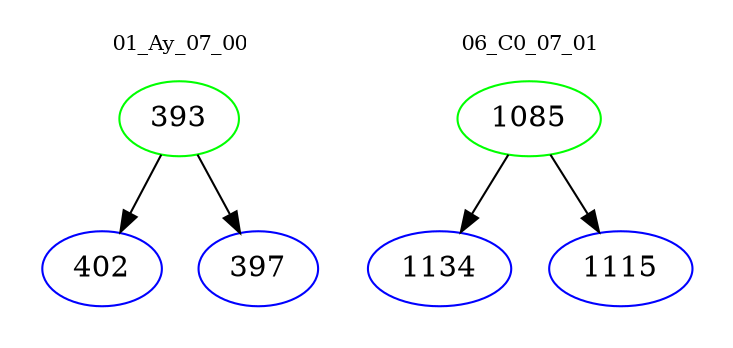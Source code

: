 digraph{
subgraph cluster_0 {
color = white
label = "01_Ay_07_00";
fontsize=10;
T0_393 [label="393", color="green"]
T0_393 -> T0_402 [color="black"]
T0_402 [label="402", color="blue"]
T0_393 -> T0_397 [color="black"]
T0_397 [label="397", color="blue"]
}
subgraph cluster_1 {
color = white
label = "06_C0_07_01";
fontsize=10;
T1_1085 [label="1085", color="green"]
T1_1085 -> T1_1134 [color="black"]
T1_1134 [label="1134", color="blue"]
T1_1085 -> T1_1115 [color="black"]
T1_1115 [label="1115", color="blue"]
}
}
